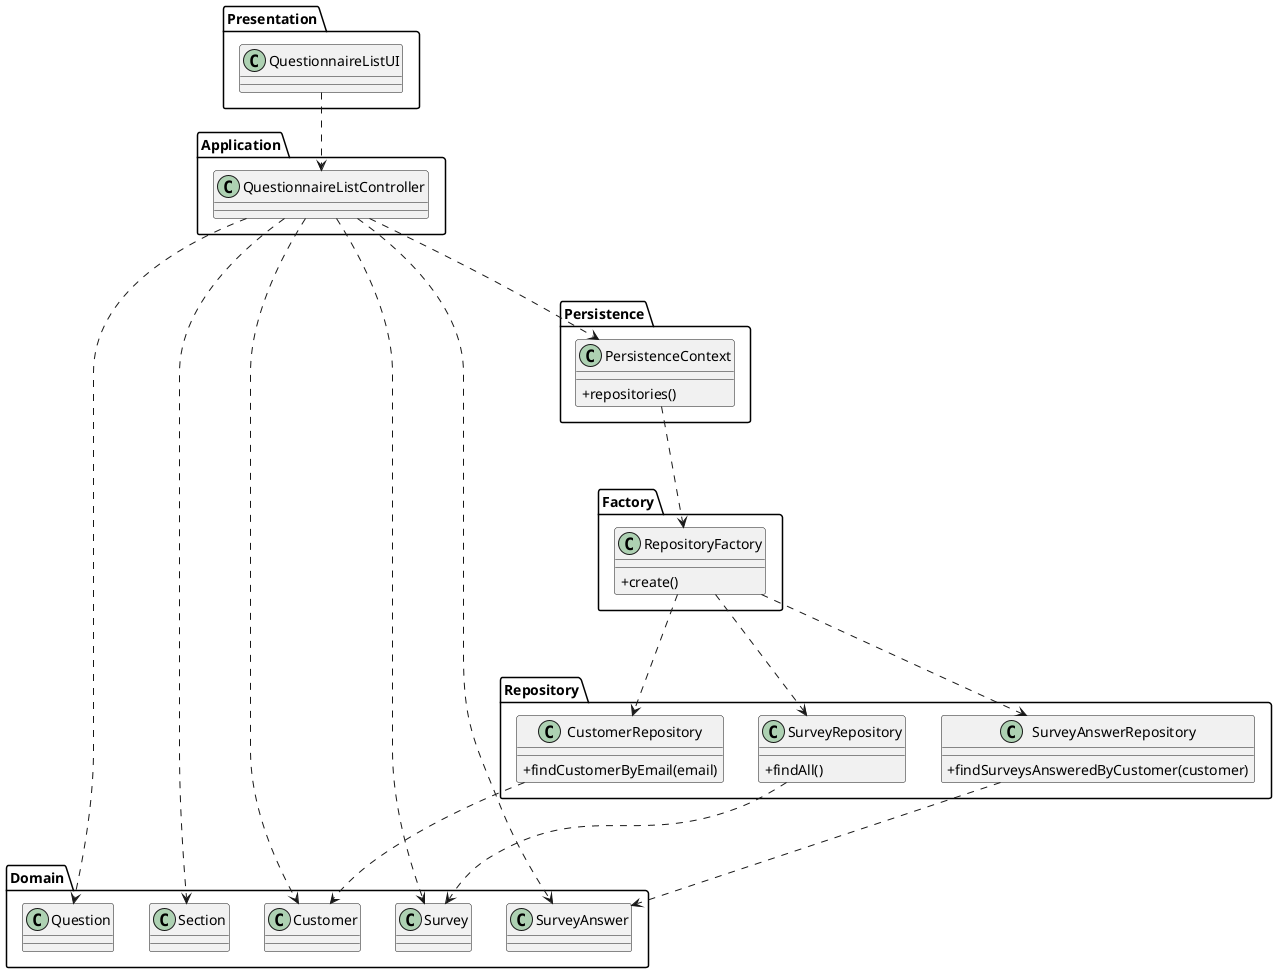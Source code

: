 @startuml
skinparam classAttributeIconSize 0

package "Presentation"{
class QuestionnaireListUI
}

package "Application"{
class QuestionnaireListController
}

package "Domain"{
class Customer
class Survey
class Question
class SurveyAnswer
class Section
}

package "Persistence"{
class PersistenceContext{
+repositories()
}
}

package "Factory"{
class RepositoryFactory{
+create()
}
}

package "Repository"{
class CustomerRepository{
+findCustomerByEmail(email)
}
class SurveyRepository{
+findAll()
}
class SurveyAnswerRepository{
+findSurveysAnsweredByCustomer(customer)
}
}
QuestionnaireListUI .-> QuestionnaireListController
QuestionnaireListController .--> Customer
QuestionnaireListController .--> Survey
QuestionnaireListController .--> Section
QuestionnaireListController .--> Question
QuestionnaireListController .--> SurveyAnswer
QuestionnaireListController .--> PersistenceContext
PersistenceContext .--> RepositoryFactory
RepositoryFactory .--> CustomerRepository
RepositoryFactory .--> SurveyRepository
RepositoryFactory .--> SurveyAnswerRepository
CustomerRepository .--> Customer
SurveyRepository .--> Survey
SurveyAnswerRepository .--> SurveyAnswer


@enduml